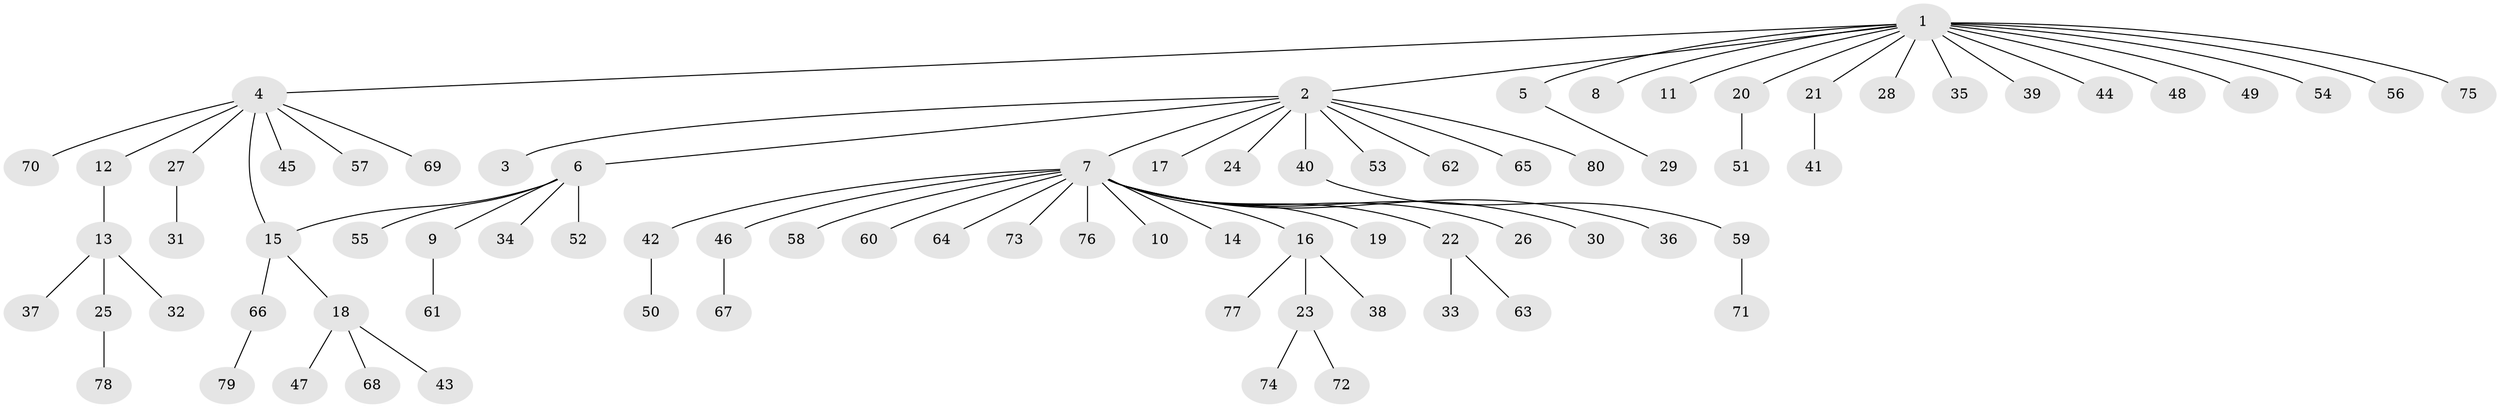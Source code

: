 // Generated by graph-tools (version 1.1) at 2025/01/03/09/25 03:01:41]
// undirected, 80 vertices, 80 edges
graph export_dot {
graph [start="1"]
  node [color=gray90,style=filled];
  1;
  2;
  3;
  4;
  5;
  6;
  7;
  8;
  9;
  10;
  11;
  12;
  13;
  14;
  15;
  16;
  17;
  18;
  19;
  20;
  21;
  22;
  23;
  24;
  25;
  26;
  27;
  28;
  29;
  30;
  31;
  32;
  33;
  34;
  35;
  36;
  37;
  38;
  39;
  40;
  41;
  42;
  43;
  44;
  45;
  46;
  47;
  48;
  49;
  50;
  51;
  52;
  53;
  54;
  55;
  56;
  57;
  58;
  59;
  60;
  61;
  62;
  63;
  64;
  65;
  66;
  67;
  68;
  69;
  70;
  71;
  72;
  73;
  74;
  75;
  76;
  77;
  78;
  79;
  80;
  1 -- 2;
  1 -- 4;
  1 -- 5;
  1 -- 8;
  1 -- 11;
  1 -- 20;
  1 -- 21;
  1 -- 28;
  1 -- 35;
  1 -- 39;
  1 -- 44;
  1 -- 48;
  1 -- 49;
  1 -- 54;
  1 -- 56;
  1 -- 75;
  2 -- 3;
  2 -- 6;
  2 -- 7;
  2 -- 17;
  2 -- 24;
  2 -- 40;
  2 -- 53;
  2 -- 62;
  2 -- 65;
  2 -- 80;
  4 -- 12;
  4 -- 15;
  4 -- 27;
  4 -- 45;
  4 -- 57;
  4 -- 69;
  4 -- 70;
  5 -- 29;
  6 -- 9;
  6 -- 15;
  6 -- 34;
  6 -- 52;
  6 -- 55;
  7 -- 10;
  7 -- 14;
  7 -- 16;
  7 -- 19;
  7 -- 22;
  7 -- 26;
  7 -- 30;
  7 -- 36;
  7 -- 42;
  7 -- 46;
  7 -- 58;
  7 -- 60;
  7 -- 64;
  7 -- 73;
  7 -- 76;
  9 -- 61;
  12 -- 13;
  13 -- 25;
  13 -- 32;
  13 -- 37;
  15 -- 18;
  15 -- 66;
  16 -- 23;
  16 -- 38;
  16 -- 77;
  18 -- 43;
  18 -- 47;
  18 -- 68;
  20 -- 51;
  21 -- 41;
  22 -- 33;
  22 -- 63;
  23 -- 72;
  23 -- 74;
  25 -- 78;
  27 -- 31;
  40 -- 59;
  42 -- 50;
  46 -- 67;
  59 -- 71;
  66 -- 79;
}
